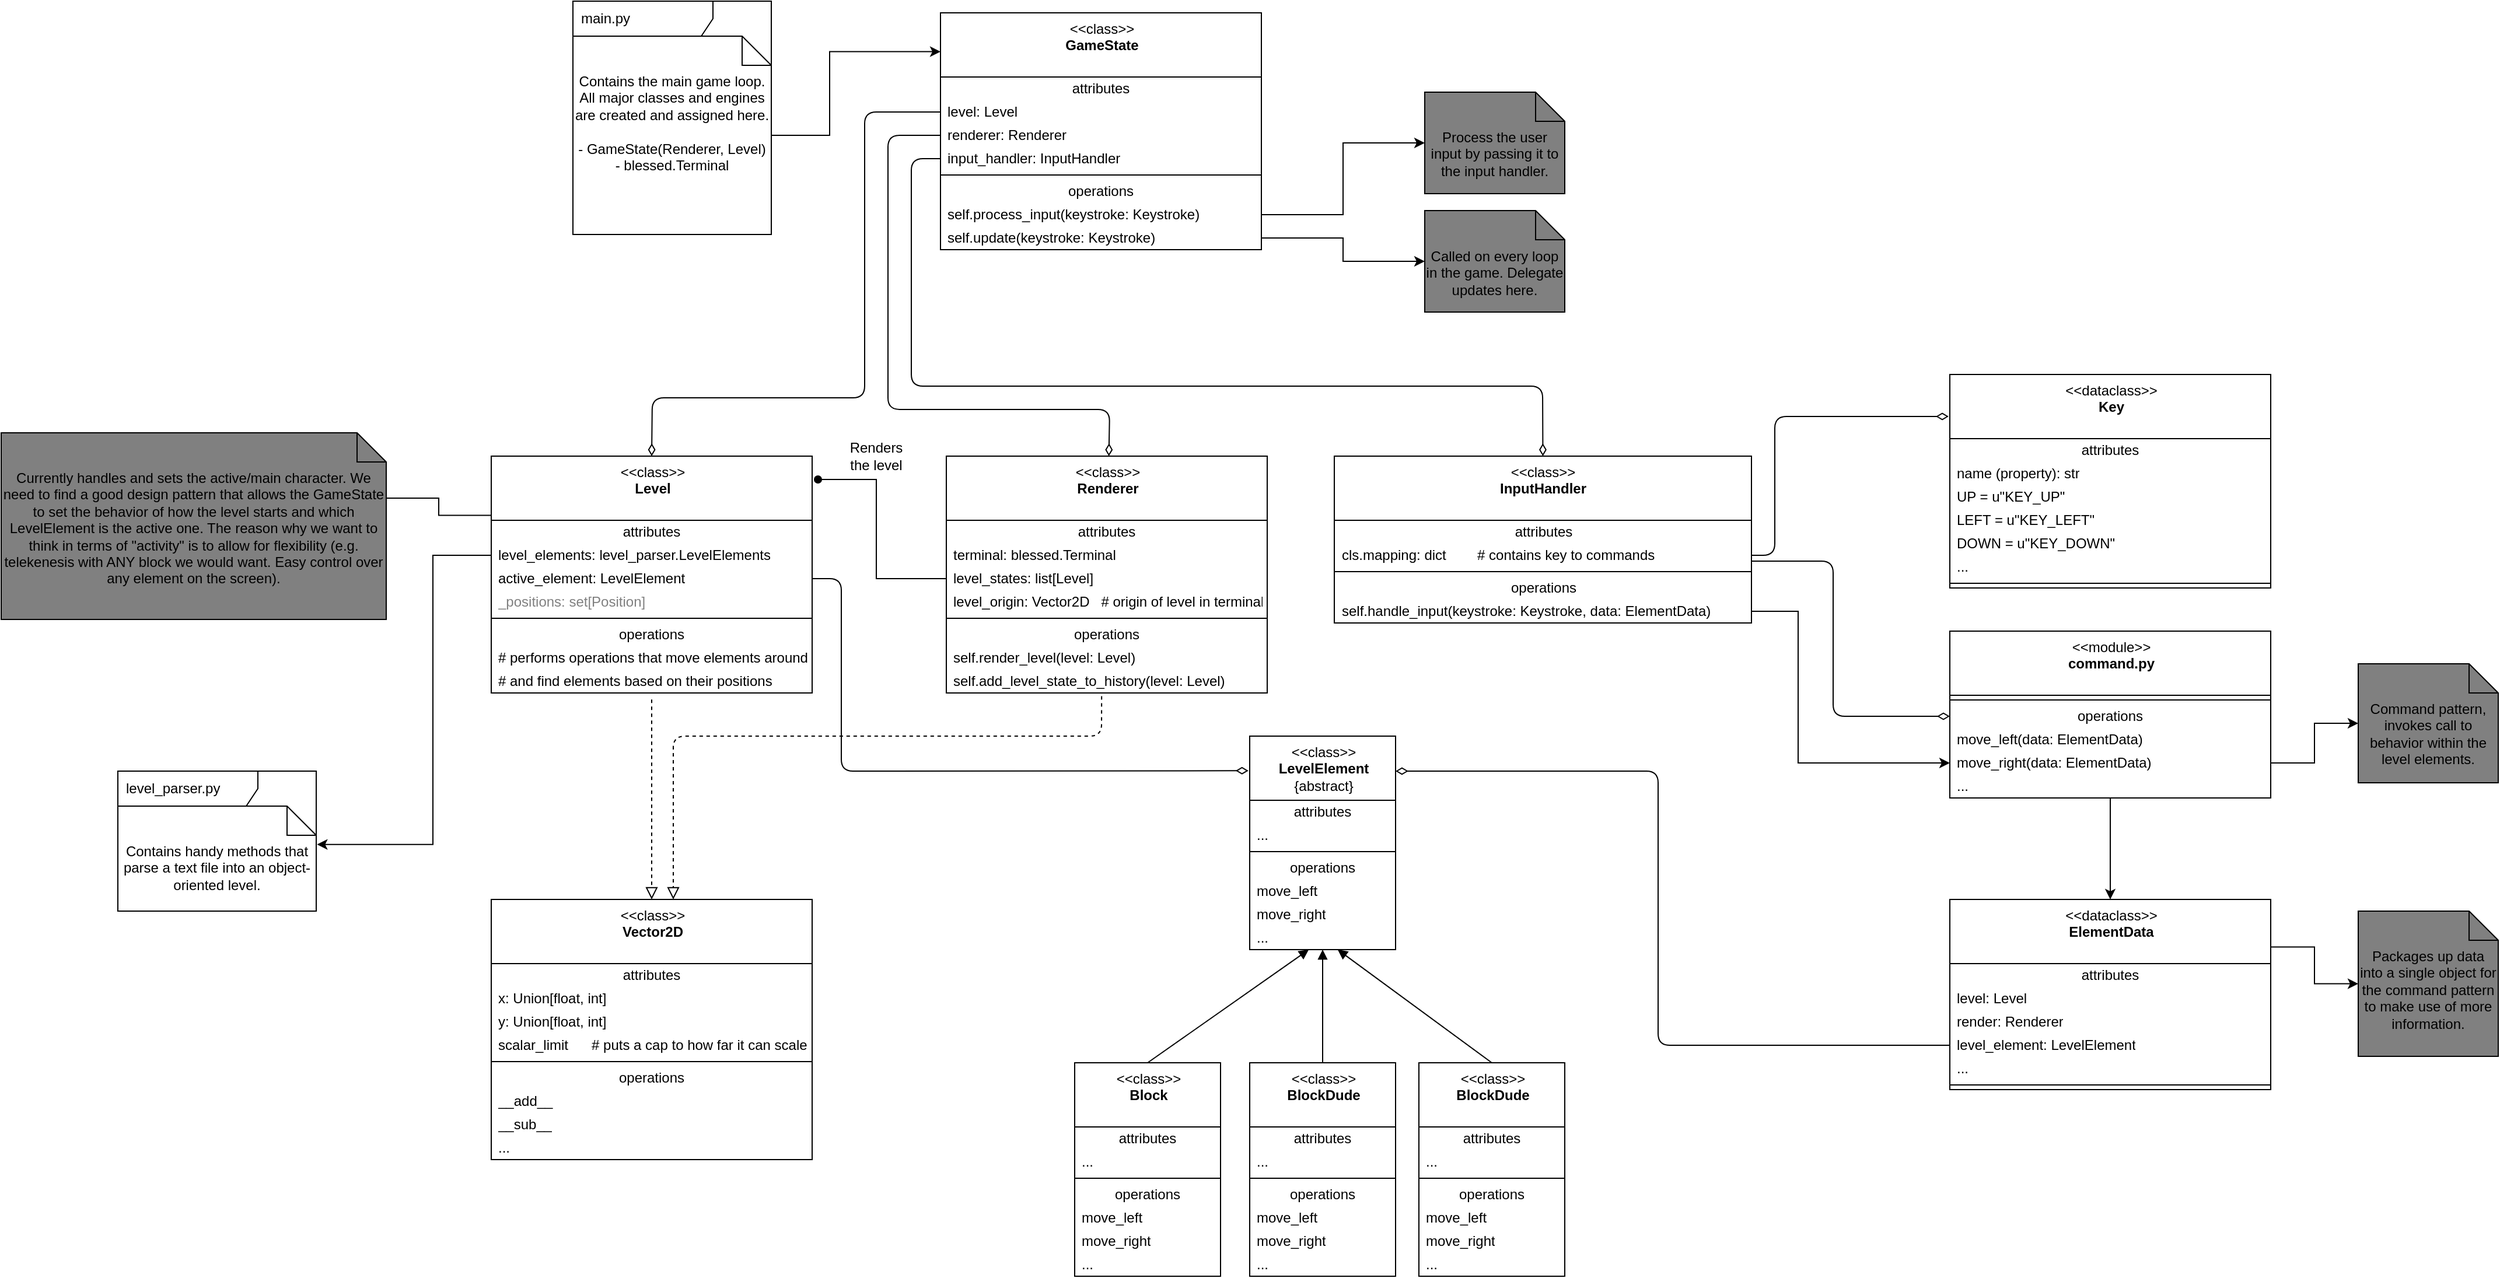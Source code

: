 <mxfile>
    <diagram id="HfwcXyOT2jd3vhD12_YS" name="Page-1">
        <mxGraphModel dx="1769" dy="359" grid="1" gridSize="10" guides="1" tooltips="1" connect="1" arrows="1" fold="1" page="1" pageScale="1" pageWidth="850" pageHeight="1100" math="0" shadow="0">
            <root>
                <mxCell id="0"/>
                <mxCell id="1" parent="0"/>
                <mxCell id="11" value="main.py" style="shape=umlFrame;whiteSpace=wrap;html=1;width=120;height=30;boundedLbl=1;verticalAlign=middle;align=left;spacingLeft=5;" vertex="1" parent="1">
                    <mxGeometry x="40" width="170" height="200" as="geometry"/>
                </mxCell>
                <mxCell id="23" style="edgeStyle=orthogonalEdgeStyle;rounded=0;orthogonalLoop=1;jettySize=auto;html=1;entryX=0;entryY=0.164;entryDx=0;entryDy=0;entryPerimeter=0;" edge="1" parent="1" source="12" target="15">
                    <mxGeometry relative="1" as="geometry">
                        <mxPoint x="350" y="40" as="targetPoint"/>
                        <Array as="points">
                            <mxPoint x="260" y="115"/>
                            <mxPoint x="260" y="43"/>
                        </Array>
                    </mxGeometry>
                </mxCell>
                <mxCell id="12" value="Contains the main game loop.&lt;br&gt;All major classes and engines&lt;br&gt;are created and assigned here.&lt;br&gt;&lt;br&gt;- GameState(Renderer, Level)&lt;br&gt;- blessed.Terminal" style="shape=note2;boundedLbl=1;whiteSpace=wrap;html=1;size=25;verticalAlign=top;align=center;" vertex="1" parent="1">
                    <mxGeometry x="40" y="30" width="170" height="170" as="geometry"/>
                </mxCell>
                <mxCell id="15" value="&amp;lt;&amp;lt;class&amp;gt;&amp;gt;&lt;br&gt;&lt;b&gt;GameState&lt;/b&gt;" style="swimlane;fontStyle=0;align=center;verticalAlign=top;childLayout=stackLayout;horizontal=1;startSize=55;horizontalStack=0;resizeParent=1;resizeParentMax=0;resizeLast=0;collapsible=0;marginBottom=0;html=1;" vertex="1" parent="1">
                    <mxGeometry x="355" y="10" width="275" height="203" as="geometry"/>
                </mxCell>
                <mxCell id="16" value="attributes" style="text;html=1;strokeColor=none;fillColor=none;align=center;verticalAlign=middle;spacingLeft=4;spacingRight=4;overflow=hidden;rotatable=0;points=[[0,0.5],[1,0.5]];portConstraint=eastwest;" vertex="1" parent="15">
                    <mxGeometry y="55" width="275" height="20" as="geometry"/>
                </mxCell>
                <mxCell id="17" value="level: Level" style="text;html=1;strokeColor=none;fillColor=none;align=left;verticalAlign=middle;spacingLeft=4;spacingRight=4;overflow=hidden;rotatable=0;points=[[0,0.5],[1,0.5]];portConstraint=eastwest;" vertex="1" parent="15">
                    <mxGeometry y="75" width="275" height="20" as="geometry"/>
                </mxCell>
                <mxCell id="24" value="renderer: Renderer" style="text;html=1;strokeColor=none;fillColor=none;align=left;verticalAlign=middle;spacingLeft=4;spacingRight=4;overflow=hidden;rotatable=0;points=[[0,0.5],[1,0.5]];portConstraint=eastwest;" vertex="1" parent="15">
                    <mxGeometry y="95" width="275" height="20" as="geometry"/>
                </mxCell>
                <mxCell id="25" value="input_handler: InputHandler" style="text;html=1;strokeColor=none;fillColor=none;align=left;verticalAlign=middle;spacingLeft=4;spacingRight=4;overflow=hidden;rotatable=0;points=[[0,0.5],[1,0.5]];portConstraint=eastwest;" vertex="1" parent="15">
                    <mxGeometry y="115" width="275" height="20" as="geometry"/>
                </mxCell>
                <mxCell id="20" value="" style="line;strokeWidth=1;fillColor=none;align=left;verticalAlign=middle;spacingTop=-1;spacingLeft=3;spacingRight=3;rotatable=0;labelPosition=right;points=[];portConstraint=eastwest;" vertex="1" parent="15">
                    <mxGeometry y="135" width="275" height="8" as="geometry"/>
                </mxCell>
                <mxCell id="21" value="operations" style="text;html=1;strokeColor=none;fillColor=none;align=center;verticalAlign=middle;spacingLeft=4;spacingRight=4;overflow=hidden;rotatable=0;points=[[0,0.5],[1,0.5]];portConstraint=eastwest;" vertex="1" parent="15">
                    <mxGeometry y="143" width="275" height="20" as="geometry"/>
                </mxCell>
                <mxCell id="22" value="self.process_input(keystroke: Keystroke)" style="text;html=1;strokeColor=none;fillColor=none;align=left;verticalAlign=middle;spacingLeft=4;spacingRight=4;overflow=hidden;rotatable=0;points=[[0,0.5],[1,0.5]];portConstraint=eastwest;" vertex="1" parent="15">
                    <mxGeometry y="163" width="275" height="20" as="geometry"/>
                </mxCell>
                <mxCell id="26" value="self.update(keystroke: Keystroke)" style="text;html=1;strokeColor=none;fillColor=none;align=left;verticalAlign=middle;spacingLeft=4;spacingRight=4;overflow=hidden;rotatable=0;points=[[0,0.5],[1,0.5]];portConstraint=eastwest;" vertex="1" parent="15">
                    <mxGeometry y="183" width="275" height="20" as="geometry"/>
                </mxCell>
                <mxCell id="29" value="Called on every loop in the game. Delegate updates here." style="shape=note2;boundedLbl=1;whiteSpace=wrap;html=1;size=25;verticalAlign=top;align=center;fillColor=#808080;" vertex="1" parent="1">
                    <mxGeometry x="770" y="179.5" width="120" height="87" as="geometry"/>
                </mxCell>
                <mxCell id="30" style="edgeStyle=orthogonalEdgeStyle;rounded=0;orthogonalLoop=1;jettySize=auto;html=1;entryX=0;entryY=0.5;entryDx=0;entryDy=0;entryPerimeter=0;" edge="1" parent="1" source="26" target="29">
                    <mxGeometry relative="1" as="geometry"/>
                </mxCell>
                <mxCell id="31" value="Process the user input by passing it to the input handler." style="shape=note2;boundedLbl=1;whiteSpace=wrap;html=1;size=25;verticalAlign=top;align=center;fillColor=#808080;" vertex="1" parent="1">
                    <mxGeometry x="770" y="78" width="120" height="87" as="geometry"/>
                </mxCell>
                <mxCell id="32" style="edgeStyle=orthogonalEdgeStyle;rounded=0;orthogonalLoop=1;jettySize=auto;html=1;entryX=0;entryY=0.5;entryDx=0;entryDy=0;entryPerimeter=0;" edge="1" parent="1" source="22" target="31">
                    <mxGeometry relative="1" as="geometry"/>
                </mxCell>
                <mxCell id="50" style="edgeStyle=orthogonalEdgeStyle;rounded=0;orthogonalLoop=1;jettySize=auto;html=1;exitX=0;exitY=0.25;exitDx=0;exitDy=0;entryX=0;entryY=0;entryDx=120;entryDy=56;entryPerimeter=0;" edge="1" parent="1" source="33" target="46">
                    <mxGeometry relative="1" as="geometry"/>
                </mxCell>
                <mxCell id="33" value="&amp;lt;&amp;lt;class&amp;gt;&amp;gt;&lt;br&gt;&lt;b&gt;Level&lt;/b&gt;" style="swimlane;fontStyle=0;align=center;verticalAlign=top;childLayout=stackLayout;horizontal=1;startSize=55;horizontalStack=0;resizeParent=1;resizeParentMax=0;resizeLast=0;collapsible=0;marginBottom=0;html=1;" vertex="1" parent="1">
                    <mxGeometry x="-30" y="390" width="275" height="203" as="geometry"/>
                </mxCell>
                <mxCell id="34" value="attributes" style="text;html=1;strokeColor=none;fillColor=none;align=center;verticalAlign=middle;spacingLeft=4;spacingRight=4;overflow=hidden;rotatable=0;points=[[0,0.5],[1,0.5]];portConstraint=eastwest;" vertex="1" parent="33">
                    <mxGeometry y="55" width="275" height="20" as="geometry"/>
                </mxCell>
                <mxCell id="35" value="level_elements: level_parser.LevelElements" style="text;html=1;strokeColor=none;fillColor=none;align=left;verticalAlign=middle;spacingLeft=4;spacingRight=4;overflow=hidden;rotatable=0;points=[[0,0.5],[1,0.5]];portConstraint=eastwest;" vertex="1" parent="33">
                    <mxGeometry y="75" width="275" height="20" as="geometry"/>
                </mxCell>
                <mxCell id="36" value="active_element: LevelElement" style="text;html=1;strokeColor=none;fillColor=none;align=left;verticalAlign=middle;spacingLeft=4;spacingRight=4;overflow=hidden;rotatable=0;points=[[0,0.5],[1,0.5]];portConstraint=eastwest;" vertex="1" parent="33">
                    <mxGeometry y="95" width="275" height="20" as="geometry"/>
                </mxCell>
                <mxCell id="38" value="_positions: set[Position]" style="text;html=1;strokeColor=none;fillColor=none;align=left;verticalAlign=middle;spacingLeft=4;spacingRight=4;overflow=hidden;rotatable=0;points=[[0,0.5],[1,0.5]];portConstraint=eastwest;fontColor=#808080;" vertex="1" parent="33">
                    <mxGeometry y="115" width="275" height="20" as="geometry"/>
                </mxCell>
                <mxCell id="39" value="" style="line;strokeWidth=1;fillColor=none;align=left;verticalAlign=middle;spacingTop=-1;spacingLeft=3;spacingRight=3;rotatable=0;labelPosition=right;points=[];portConstraint=eastwest;" vertex="1" parent="33">
                    <mxGeometry y="135" width="275" height="8" as="geometry"/>
                </mxCell>
                <mxCell id="40" value="operations" style="text;html=1;strokeColor=none;fillColor=none;align=center;verticalAlign=middle;spacingLeft=4;spacingRight=4;overflow=hidden;rotatable=0;points=[[0,0.5],[1,0.5]];portConstraint=eastwest;" vertex="1" parent="33">
                    <mxGeometry y="143" width="275" height="20" as="geometry"/>
                </mxCell>
                <mxCell id="41" value="# performs operations that move elements around" style="text;html=1;strokeColor=none;fillColor=none;align=left;verticalAlign=middle;spacingLeft=4;spacingRight=4;overflow=hidden;rotatable=0;points=[[0,0.5],[1,0.5]];portConstraint=eastwest;" vertex="1" parent="33">
                    <mxGeometry y="163" width="275" height="20" as="geometry"/>
                </mxCell>
                <mxCell id="42" value="# and find elements based on their positions" style="text;html=1;strokeColor=none;fillColor=none;align=left;verticalAlign=middle;spacingLeft=4;spacingRight=4;overflow=hidden;rotatable=0;points=[[0,0.5],[1,0.5]];portConstraint=eastwest;" vertex="1" parent="33">
                    <mxGeometry y="183" width="275" height="20" as="geometry"/>
                </mxCell>
                <mxCell id="43" value="" style="endArrow=none;startArrow=diamondThin;endFill=0;startFill=0;html=1;verticalAlign=bottom;labelBackgroundColor=none;strokeWidth=1;startSize=8;endSize=8;entryX=0;entryY=0.5;entryDx=0;entryDy=0;exitX=0.5;exitY=0;exitDx=0;exitDy=0;" edge="1" parent="1" source="33" target="17">
                    <mxGeometry width="160" relative="1" as="geometry">
                        <mxPoint x="160" y="330" as="sourcePoint"/>
                        <mxPoint x="320" y="330" as="targetPoint"/>
                        <Array as="points">
                            <mxPoint x="108" y="340"/>
                            <mxPoint x="290" y="340"/>
                            <mxPoint x="290" y="95"/>
                        </Array>
                    </mxGeometry>
                </mxCell>
                <mxCell id="46" value="Currently handles and sets the active/main character. We need to find a good design pattern that allows the GameState to set the behavior of how the level starts and which LevelElement is the active one. The reason why we want to think in terms of &quot;activity&quot; is to allow for flexibility (e.g. telekenesis with ANY block we would want. Easy control over any element on the screen)." style="shape=note2;boundedLbl=1;whiteSpace=wrap;html=1;size=25;verticalAlign=top;align=center;fillColor=#808080;" vertex="1" parent="1">
                    <mxGeometry x="-450" y="370" width="330" height="160" as="geometry"/>
                </mxCell>
                <mxCell id="51" value="&amp;lt;&amp;lt;class&amp;gt;&amp;gt;&lt;br&gt;&lt;b&gt;Renderer&lt;/b&gt;" style="swimlane;fontStyle=0;align=center;verticalAlign=top;childLayout=stackLayout;horizontal=1;startSize=55;horizontalStack=0;resizeParent=1;resizeParentMax=0;resizeLast=0;collapsible=0;marginBottom=0;html=1;" vertex="1" parent="1">
                    <mxGeometry x="360" y="390" width="275" height="203" as="geometry"/>
                </mxCell>
                <mxCell id="52" value="attributes" style="text;html=1;strokeColor=none;fillColor=none;align=center;verticalAlign=middle;spacingLeft=4;spacingRight=4;overflow=hidden;rotatable=0;points=[[0,0.5],[1,0.5]];portConstraint=eastwest;" vertex="1" parent="51">
                    <mxGeometry y="55" width="275" height="20" as="geometry"/>
                </mxCell>
                <mxCell id="53" value="terminal: blessed.Terminal" style="text;html=1;strokeColor=none;fillColor=none;align=left;verticalAlign=middle;spacingLeft=4;spacingRight=4;overflow=hidden;rotatable=0;points=[[0,0.5],[1,0.5]];portConstraint=eastwest;" vertex="1" parent="51">
                    <mxGeometry y="75" width="275" height="20" as="geometry"/>
                </mxCell>
                <mxCell id="54" value="level_states: list[Level]" style="text;html=1;strokeColor=none;fillColor=none;align=left;verticalAlign=middle;spacingLeft=4;spacingRight=4;overflow=hidden;rotatable=0;points=[[0,0.5],[1,0.5]];portConstraint=eastwest;" vertex="1" parent="51">
                    <mxGeometry y="95" width="275" height="20" as="geometry"/>
                </mxCell>
                <mxCell id="62" value="level_origin: Vector2D&amp;nbsp; &amp;nbsp;# origin of level in terminal" style="text;html=1;strokeColor=none;fillColor=none;align=left;verticalAlign=middle;spacingLeft=4;spacingRight=4;overflow=hidden;rotatable=0;points=[[0,0.5],[1,0.5]];portConstraint=eastwest;" vertex="1" parent="51">
                    <mxGeometry y="115" width="275" height="20" as="geometry"/>
                </mxCell>
                <mxCell id="56" value="" style="line;strokeWidth=1;fillColor=none;align=left;verticalAlign=middle;spacingTop=-1;spacingLeft=3;spacingRight=3;rotatable=0;labelPosition=right;points=[];portConstraint=eastwest;" vertex="1" parent="51">
                    <mxGeometry y="135" width="275" height="8" as="geometry"/>
                </mxCell>
                <mxCell id="57" value="operations" style="text;html=1;strokeColor=none;fillColor=none;align=center;verticalAlign=middle;spacingLeft=4;spacingRight=4;overflow=hidden;rotatable=0;points=[[0,0.5],[1,0.5]];portConstraint=eastwest;" vertex="1" parent="51">
                    <mxGeometry y="143" width="275" height="20" as="geometry"/>
                </mxCell>
                <mxCell id="58" value="self.render_level(level: Level)" style="text;html=1;strokeColor=none;fillColor=none;align=left;verticalAlign=middle;spacingLeft=4;spacingRight=4;overflow=hidden;rotatable=0;points=[[0,0.5],[1,0.5]];portConstraint=eastwest;" vertex="1" parent="51">
                    <mxGeometry y="163" width="275" height="20" as="geometry"/>
                </mxCell>
                <mxCell id="59" value="self.add_level_state_to_history(level: Level)" style="text;html=1;strokeColor=none;fillColor=none;align=left;verticalAlign=middle;spacingLeft=4;spacingRight=4;overflow=hidden;rotatable=0;points=[[0,0.5],[1,0.5]];portConstraint=eastwest;" vertex="1" parent="51">
                    <mxGeometry y="183" width="275" height="20" as="geometry"/>
                </mxCell>
                <mxCell id="61" value="" style="endArrow=none;startArrow=diamondThin;endFill=0;startFill=0;html=1;verticalAlign=bottom;labelBackgroundColor=none;strokeWidth=1;startSize=8;endSize=8;entryX=0;entryY=0.5;entryDx=0;entryDy=0;" edge="1" parent="1" source="51" target="24">
                    <mxGeometry width="160" relative="1" as="geometry">
                        <mxPoint x="117.5" y="400" as="sourcePoint"/>
                        <mxPoint x="365" y="105" as="targetPoint"/>
                        <Array as="points">
                            <mxPoint x="500" y="350"/>
                            <mxPoint x="310" y="350"/>
                            <mxPoint x="310" y="115"/>
                        </Array>
                    </mxGeometry>
                </mxCell>
                <mxCell id="63" value="&amp;lt;&amp;lt;class&amp;gt;&amp;gt;&lt;br&gt;&lt;b&gt;InputHandler&lt;/b&gt;" style="swimlane;fontStyle=0;align=center;verticalAlign=top;childLayout=stackLayout;horizontal=1;startSize=55;horizontalStack=0;resizeParent=1;resizeParentMax=0;resizeLast=0;collapsible=0;marginBottom=0;html=1;" vertex="1" parent="1">
                    <mxGeometry x="692.5" y="390" width="357.5" height="143" as="geometry"/>
                </mxCell>
                <mxCell id="64" value="attributes" style="text;html=1;strokeColor=none;fillColor=none;align=center;verticalAlign=middle;spacingLeft=4;spacingRight=4;overflow=hidden;rotatable=0;points=[[0,0.5],[1,0.5]];portConstraint=eastwest;" vertex="1" parent="63">
                    <mxGeometry y="55" width="357.5" height="20" as="geometry"/>
                </mxCell>
                <mxCell id="65" value="cls.mapping: dict&amp;nbsp; &amp;nbsp; &amp;nbsp; &amp;nbsp; # contains key to commands" style="text;html=1;strokeColor=none;fillColor=none;align=left;verticalAlign=middle;spacingLeft=4;spacingRight=4;overflow=hidden;rotatable=0;points=[[0,0.5],[1,0.5]];portConstraint=eastwest;" vertex="1" parent="63">
                    <mxGeometry y="75" width="357.5" height="20" as="geometry"/>
                </mxCell>
                <mxCell id="68" value="" style="line;strokeWidth=1;fillColor=none;align=left;verticalAlign=middle;spacingTop=-1;spacingLeft=3;spacingRight=3;rotatable=0;labelPosition=right;points=[];portConstraint=eastwest;" vertex="1" parent="63">
                    <mxGeometry y="95" width="357.5" height="8" as="geometry"/>
                </mxCell>
                <mxCell id="69" value="operations" style="text;html=1;strokeColor=none;fillColor=none;align=center;verticalAlign=middle;spacingLeft=4;spacingRight=4;overflow=hidden;rotatable=0;points=[[0,0.5],[1,0.5]];portConstraint=eastwest;" vertex="1" parent="63">
                    <mxGeometry y="103" width="357.5" height="20" as="geometry"/>
                </mxCell>
                <mxCell id="70" value="self.handle_input(keystroke: Keystroke,&amp;nbsp;data: ElementData)" style="text;html=1;strokeColor=none;fillColor=none;align=left;verticalAlign=middle;spacingLeft=4;spacingRight=4;overflow=hidden;rotatable=0;points=[[0,0.5],[1,0.5]];portConstraint=eastwest;" vertex="1" parent="63">
                    <mxGeometry y="123" width="357.5" height="20" as="geometry"/>
                </mxCell>
                <mxCell id="72" value="" style="endArrow=none;startArrow=diamondThin;endFill=0;startFill=0;html=1;verticalAlign=bottom;labelBackgroundColor=none;strokeWidth=1;startSize=8;endSize=8;entryX=0;entryY=0.5;entryDx=0;entryDy=0;exitX=0.5;exitY=0;exitDx=0;exitDy=0;" edge="1" parent="1" source="63" target="25">
                    <mxGeometry width="160" relative="1" as="geometry">
                        <mxPoint x="509.293" y="400" as="sourcePoint"/>
                        <mxPoint x="365" y="125" as="targetPoint"/>
                        <Array as="points">
                            <mxPoint x="871" y="330"/>
                            <mxPoint x="330" y="330"/>
                            <mxPoint x="330" y="135"/>
                        </Array>
                    </mxGeometry>
                </mxCell>
                <mxCell id="74" value="&amp;lt;&amp;lt;dataclass&amp;gt;&amp;gt;&lt;br&gt;&lt;b&gt;Key&lt;/b&gt;" style="swimlane;fontStyle=0;align=center;verticalAlign=top;childLayout=stackLayout;horizontal=1;startSize=55;horizontalStack=0;resizeParent=1;resizeParentMax=0;resizeLast=0;collapsible=0;marginBottom=0;html=1;" vertex="1" parent="1">
                    <mxGeometry x="1220" y="320" width="275" height="183" as="geometry"/>
                </mxCell>
                <mxCell id="75" value="attributes" style="text;html=1;strokeColor=none;fillColor=none;align=center;verticalAlign=middle;spacingLeft=4;spacingRight=4;overflow=hidden;rotatable=0;points=[[0,0.5],[1,0.5]];portConstraint=eastwest;" vertex="1" parent="74">
                    <mxGeometry y="55" width="275" height="20" as="geometry"/>
                </mxCell>
                <mxCell id="186" value="name (property): str" style="text;html=1;strokeColor=none;fillColor=none;align=left;verticalAlign=middle;spacingLeft=4;spacingRight=4;overflow=hidden;rotatable=0;points=[[0,0.5],[1,0.5]];portConstraint=eastwest;" vertex="1" parent="74">
                    <mxGeometry y="75" width="275" height="20" as="geometry"/>
                </mxCell>
                <mxCell id="76" value="UP = u&quot;KEY_UP&quot;" style="text;html=1;strokeColor=none;fillColor=none;align=left;verticalAlign=middle;spacingLeft=4;spacingRight=4;overflow=hidden;rotatable=0;points=[[0,0.5],[1,0.5]];portConstraint=eastwest;" vertex="1" parent="74">
                    <mxGeometry y="95" width="275" height="20" as="geometry"/>
                </mxCell>
                <mxCell id="77" value="LEFT = u&quot;KEY_LEFT&quot;" style="text;html=1;strokeColor=none;fillColor=none;align=left;verticalAlign=middle;spacingLeft=4;spacingRight=4;overflow=hidden;rotatable=0;points=[[0,0.5],[1,0.5]];portConstraint=eastwest;" vertex="1" parent="74">
                    <mxGeometry y="115" width="275" height="20" as="geometry"/>
                </mxCell>
                <mxCell id="84" value="DOWN = u&quot;KEY_DOWN&quot;" style="text;html=1;strokeColor=none;fillColor=none;align=left;verticalAlign=middle;spacingLeft=4;spacingRight=4;overflow=hidden;rotatable=0;points=[[0,0.5],[1,0.5]];portConstraint=eastwest;" vertex="1" parent="74">
                    <mxGeometry y="135" width="275" height="20" as="geometry"/>
                </mxCell>
                <mxCell id="78" value="..." style="text;html=1;strokeColor=none;fillColor=none;align=left;verticalAlign=middle;spacingLeft=4;spacingRight=4;overflow=hidden;rotatable=0;points=[[0,0.5],[1,0.5]];portConstraint=eastwest;" vertex="1" parent="74">
                    <mxGeometry y="155" width="275" height="20" as="geometry"/>
                </mxCell>
                <mxCell id="79" value="" style="line;strokeWidth=1;fillColor=none;align=left;verticalAlign=middle;spacingTop=-1;spacingLeft=3;spacingRight=3;rotatable=0;labelPosition=right;points=[];portConstraint=eastwest;" vertex="1" parent="74">
                    <mxGeometry y="175" width="275" height="8" as="geometry"/>
                </mxCell>
                <mxCell id="83" value="" style="endArrow=none;startArrow=diamondThin;endFill=0;startFill=0;html=1;verticalAlign=bottom;labelBackgroundColor=none;strokeWidth=1;startSize=8;endSize=8;entryX=1;entryY=0.5;entryDx=0;entryDy=0;" edge="1" parent="1" target="65">
                    <mxGeometry width="160" relative="1" as="geometry">
                        <mxPoint x="1219" y="356" as="sourcePoint"/>
                        <mxPoint x="365" y="145" as="targetPoint"/>
                        <Array as="points">
                            <mxPoint x="1070" y="356"/>
                            <mxPoint x="1070" y="475"/>
                        </Array>
                    </mxGeometry>
                </mxCell>
                <mxCell id="177" style="edgeStyle=orthogonalEdgeStyle;rounded=0;orthogonalLoop=1;jettySize=auto;html=1;entryX=0.5;entryY=0;entryDx=0;entryDy=0;" edge="1" parent="1" source="85" target="100">
                    <mxGeometry relative="1" as="geometry"/>
                </mxCell>
                <mxCell id="85" value="&amp;lt;&amp;lt;module&amp;gt;&amp;gt;&lt;br&gt;&lt;b&gt;command.py&lt;/b&gt;" style="swimlane;fontStyle=0;align=center;verticalAlign=top;childLayout=stackLayout;horizontal=1;startSize=55;horizontalStack=0;resizeParent=1;resizeParentMax=0;resizeLast=0;collapsible=0;marginBottom=0;html=1;" vertex="1" parent="1">
                    <mxGeometry x="1220" y="540" width="275" height="143" as="geometry"/>
                </mxCell>
                <mxCell id="90" value="" style="line;strokeWidth=1;fillColor=none;align=left;verticalAlign=middle;spacingTop=-1;spacingLeft=3;spacingRight=3;rotatable=0;labelPosition=right;points=[];portConstraint=eastwest;" vertex="1" parent="85">
                    <mxGeometry y="55" width="275" height="8" as="geometry"/>
                </mxCell>
                <mxCell id="91" value="operations" style="text;html=1;strokeColor=none;fillColor=none;align=center;verticalAlign=middle;spacingLeft=4;spacingRight=4;overflow=hidden;rotatable=0;points=[[0,0.5],[1,0.5]];portConstraint=eastwest;" vertex="1" parent="85">
                    <mxGeometry y="63" width="275" height="20" as="geometry"/>
                </mxCell>
                <mxCell id="92" value="move_left(data: ElementData)" style="text;html=1;strokeColor=none;fillColor=none;align=left;verticalAlign=middle;spacingLeft=4;spacingRight=4;overflow=hidden;rotatable=0;points=[[0,0.5],[1,0.5]];portConstraint=eastwest;" vertex="1" parent="85">
                    <mxGeometry y="83" width="275" height="20" as="geometry"/>
                </mxCell>
                <mxCell id="93" value="move_right(data: ElementData)" style="text;html=1;strokeColor=none;fillColor=none;align=left;verticalAlign=middle;spacingLeft=4;spacingRight=4;overflow=hidden;rotatable=0;points=[[0,0.5],[1,0.5]];portConstraint=eastwest;" vertex="1" parent="85">
                    <mxGeometry y="103" width="275" height="20" as="geometry"/>
                </mxCell>
                <mxCell id="96" value="..." style="text;html=1;strokeColor=none;fillColor=none;align=left;verticalAlign=middle;spacingLeft=4;spacingRight=4;overflow=hidden;rotatable=0;points=[[0,0.5],[1,0.5]];portConstraint=eastwest;" vertex="1" parent="85">
                    <mxGeometry y="123" width="275" height="20" as="geometry"/>
                </mxCell>
                <mxCell id="95" value="" style="endArrow=none;startArrow=diamondThin;endFill=0;startFill=0;html=1;verticalAlign=bottom;labelBackgroundColor=none;strokeWidth=1;startSize=8;endSize=8;entryX=1;entryY=0.75;entryDx=0;entryDy=0;entryPerimeter=0;exitX=0;exitY=0.5;exitDx=0;exitDy=0;" edge="1" parent="1" source="91" target="65">
                    <mxGeometry width="160" relative="1" as="geometry">
                        <mxPoint x="1218" y="566" as="sourcePoint"/>
                        <mxPoint x="1060" y="485" as="targetPoint"/>
                        <Array as="points">
                            <mxPoint x="1120" y="613"/>
                            <mxPoint x="1120" y="480"/>
                        </Array>
                    </mxGeometry>
                </mxCell>
                <mxCell id="97" value="Command pattern, invokes call to behavior within the level elements." style="shape=note2;boundedLbl=1;whiteSpace=wrap;html=1;size=25;verticalAlign=top;align=center;fillColor=#808080;" vertex="1" parent="1">
                    <mxGeometry x="1570" y="568" width="120" height="102" as="geometry"/>
                </mxCell>
                <mxCell id="98" style="edgeStyle=orthogonalEdgeStyle;rounded=0;orthogonalLoop=1;jettySize=auto;html=1;entryX=0;entryY=0.5;entryDx=0;entryDy=0;entryPerimeter=0;" edge="1" parent="1" source="93" target="97">
                    <mxGeometry relative="1" as="geometry"/>
                </mxCell>
                <mxCell id="108" style="edgeStyle=orthogonalEdgeStyle;rounded=0;orthogonalLoop=1;jettySize=auto;html=1;exitX=1;exitY=0.25;exitDx=0;exitDy=0;entryX=0;entryY=0.5;entryDx=0;entryDy=0;entryPerimeter=0;" edge="1" parent="1" source="100" target="107">
                    <mxGeometry relative="1" as="geometry"/>
                </mxCell>
                <mxCell id="100" value="&amp;lt;&amp;lt;dataclass&amp;gt;&amp;gt;&lt;br&gt;&lt;b&gt;ElementData&lt;/b&gt;" style="swimlane;fontStyle=0;align=center;verticalAlign=top;childLayout=stackLayout;horizontal=1;startSize=55;horizontalStack=0;resizeParent=1;resizeParentMax=0;resizeLast=0;collapsible=0;marginBottom=0;html=1;" vertex="1" parent="1">
                    <mxGeometry x="1220" y="770" width="275" height="163" as="geometry"/>
                </mxCell>
                <mxCell id="101" value="attributes" style="text;html=1;strokeColor=none;fillColor=none;align=center;verticalAlign=middle;spacingLeft=4;spacingRight=4;overflow=hidden;rotatable=0;points=[[0,0.5],[1,0.5]];portConstraint=eastwest;" vertex="1" parent="100">
                    <mxGeometry y="55" width="275" height="20" as="geometry"/>
                </mxCell>
                <mxCell id="102" value="level: Level" style="text;html=1;strokeColor=none;fillColor=none;align=left;verticalAlign=middle;spacingLeft=4;spacingRight=4;overflow=hidden;rotatable=0;points=[[0,0.5],[1,0.5]];portConstraint=eastwest;" vertex="1" parent="100">
                    <mxGeometry y="75" width="275" height="20" as="geometry"/>
                </mxCell>
                <mxCell id="103" value="render: Renderer" style="text;html=1;strokeColor=none;fillColor=none;align=left;verticalAlign=middle;spacingLeft=4;spacingRight=4;overflow=hidden;rotatable=0;points=[[0,0.5],[1,0.5]];portConstraint=eastwest;" vertex="1" parent="100">
                    <mxGeometry y="95" width="275" height="20" as="geometry"/>
                </mxCell>
                <mxCell id="104" value="level_element: LevelElement" style="text;html=1;strokeColor=none;fillColor=none;align=left;verticalAlign=middle;spacingLeft=4;spacingRight=4;overflow=hidden;rotatable=0;points=[[0,0.5],[1,0.5]];portConstraint=eastwest;" vertex="1" parent="100">
                    <mxGeometry y="115" width="275" height="20" as="geometry"/>
                </mxCell>
                <mxCell id="105" value="..." style="text;html=1;strokeColor=none;fillColor=none;align=left;verticalAlign=middle;spacingLeft=4;spacingRight=4;overflow=hidden;rotatable=0;points=[[0,0.5],[1,0.5]];portConstraint=eastwest;" vertex="1" parent="100">
                    <mxGeometry y="135" width="275" height="20" as="geometry"/>
                </mxCell>
                <mxCell id="106" value="" style="line;strokeWidth=1;fillColor=none;align=left;verticalAlign=middle;spacingTop=-1;spacingLeft=3;spacingRight=3;rotatable=0;labelPosition=right;points=[];portConstraint=eastwest;" vertex="1" parent="100">
                    <mxGeometry y="155" width="275" height="8" as="geometry"/>
                </mxCell>
                <mxCell id="107" value="Packages up data into a single object for the command pattern to make use of more information." style="shape=note2;boundedLbl=1;whiteSpace=wrap;html=1;size=25;verticalAlign=top;align=center;fillColor=#808080;" vertex="1" parent="1">
                    <mxGeometry x="1570" y="780" width="120" height="124.5" as="geometry"/>
                </mxCell>
                <mxCell id="111" value="&amp;lt;&amp;lt;class&amp;gt;&amp;gt;&lt;br&gt;&lt;b&gt;Vector2D&lt;/b&gt;" style="swimlane;fontStyle=0;align=center;verticalAlign=top;childLayout=stackLayout;horizontal=1;startSize=55;horizontalStack=0;resizeParent=1;resizeParentMax=0;resizeLast=0;collapsible=0;marginBottom=0;html=1;" vertex="1" parent="1">
                    <mxGeometry x="-30" y="770" width="275" height="223" as="geometry"/>
                </mxCell>
                <mxCell id="112" value="attributes" style="text;html=1;strokeColor=none;fillColor=none;align=center;verticalAlign=middle;spacingLeft=4;spacingRight=4;overflow=hidden;rotatable=0;points=[[0,0.5],[1,0.5]];portConstraint=eastwest;" vertex="1" parent="111">
                    <mxGeometry y="55" width="275" height="20" as="geometry"/>
                </mxCell>
                <mxCell id="113" value="x: Union[float, int]" style="text;html=1;strokeColor=none;fillColor=none;align=left;verticalAlign=middle;spacingLeft=4;spacingRight=4;overflow=hidden;rotatable=0;points=[[0,0.5],[1,0.5]];portConstraint=eastwest;" vertex="1" parent="111">
                    <mxGeometry y="75" width="275" height="20" as="geometry"/>
                </mxCell>
                <mxCell id="114" value="y: Union[float, int]" style="text;html=1;strokeColor=none;fillColor=none;align=left;verticalAlign=middle;spacingLeft=4;spacingRight=4;overflow=hidden;rotatable=0;points=[[0,0.5],[1,0.5]];portConstraint=eastwest;" vertex="1" parent="111">
                    <mxGeometry y="95" width="275" height="20" as="geometry"/>
                </mxCell>
                <mxCell id="115" value="scalar_limit&amp;nbsp; &amp;nbsp; &amp;nbsp; # puts a cap to how far it can scale" style="text;html=1;strokeColor=none;fillColor=none;align=left;verticalAlign=middle;spacingLeft=4;spacingRight=4;overflow=hidden;rotatable=0;points=[[0,0.5],[1,0.5]];portConstraint=eastwest;" vertex="1" parent="111">
                    <mxGeometry y="115" width="275" height="20" as="geometry"/>
                </mxCell>
                <mxCell id="116" value="" style="line;strokeWidth=1;fillColor=none;align=left;verticalAlign=middle;spacingTop=-1;spacingLeft=3;spacingRight=3;rotatable=0;labelPosition=right;points=[];portConstraint=eastwest;" vertex="1" parent="111">
                    <mxGeometry y="135" width="275" height="8" as="geometry"/>
                </mxCell>
                <mxCell id="117" value="operations" style="text;html=1;strokeColor=none;fillColor=none;align=center;verticalAlign=middle;spacingLeft=4;spacingRight=4;overflow=hidden;rotatable=0;points=[[0,0.5],[1,0.5]];portConstraint=eastwest;" vertex="1" parent="111">
                    <mxGeometry y="143" width="275" height="20" as="geometry"/>
                </mxCell>
                <mxCell id="118" value="__add__" style="text;html=1;strokeColor=none;fillColor=none;align=left;verticalAlign=middle;spacingLeft=4;spacingRight=4;overflow=hidden;rotatable=0;points=[[0,0.5],[1,0.5]];portConstraint=eastwest;" vertex="1" parent="111">
                    <mxGeometry y="163" width="275" height="20" as="geometry"/>
                </mxCell>
                <mxCell id="119" value="__sub__" style="text;html=1;strokeColor=none;fillColor=none;align=left;verticalAlign=middle;spacingLeft=4;spacingRight=4;overflow=hidden;rotatable=0;points=[[0,0.5],[1,0.5]];portConstraint=eastwest;" vertex="1" parent="111">
                    <mxGeometry y="183" width="275" height="20" as="geometry"/>
                </mxCell>
                <mxCell id="125" value="..." style="text;html=1;strokeColor=none;fillColor=none;align=left;verticalAlign=middle;spacingLeft=4;spacingRight=4;overflow=hidden;rotatable=0;points=[[0,0.5],[1,0.5]];portConstraint=eastwest;" vertex="1" parent="111">
                    <mxGeometry y="203" width="275" height="20" as="geometry"/>
                </mxCell>
                <mxCell id="120" value="" style="endArrow=block;startArrow=none;endFill=0;startFill=0;endSize=8;html=1;verticalAlign=bottom;dashed=1;labelBackgroundColor=none;exitX=0.5;exitY=1.279;exitDx=0;exitDy=0;exitPerimeter=0;entryX=0.5;entryY=0;entryDx=0;entryDy=0;" edge="1" parent="1" source="42" target="111">
                    <mxGeometry width="160" relative="1" as="geometry">
                        <mxPoint x="70" y="630" as="sourcePoint"/>
                        <mxPoint x="230" y="630" as="targetPoint"/>
                    </mxGeometry>
                </mxCell>
                <mxCell id="121" value="" style="endArrow=block;startArrow=none;endFill=0;startFill=0;endSize=8;html=1;verticalAlign=bottom;dashed=1;labelBackgroundColor=none;exitX=0.484;exitY=1.136;exitDx=0;exitDy=0;exitPerimeter=0;" edge="1" parent="1" source="59">
                    <mxGeometry width="160" relative="1" as="geometry">
                        <mxPoint x="117.5" y="608.58" as="sourcePoint"/>
                        <mxPoint x="126" y="770" as="targetPoint"/>
                        <Array as="points">
                            <mxPoint x="493" y="630"/>
                            <mxPoint x="126" y="630"/>
                        </Array>
                    </mxGeometry>
                </mxCell>
                <mxCell id="123" value="" style="endArrow=none;html=1;rounded=0;align=center;verticalAlign=top;endFill=0;labelBackgroundColor=none;endSize=6;startArrow=oval;startFill=1;entryX=0;entryY=0.5;entryDx=0;entryDy=0;" edge="1" parent="1" target="54">
                    <mxGeometry relative="1" as="geometry">
                        <mxPoint x="250" y="410" as="sourcePoint"/>
                        <mxPoint x="440" y="590" as="targetPoint"/>
                        <Array as="points">
                            <mxPoint x="300" y="410"/>
                            <mxPoint x="300" y="495"/>
                        </Array>
                    </mxGeometry>
                </mxCell>
                <mxCell id="124" value="Renders the level" style="text;html=1;strokeColor=none;fillColor=none;align=center;verticalAlign=middle;whiteSpace=wrap;rounded=0;" vertex="1" parent="1">
                    <mxGeometry x="280" y="380" width="40" height="20" as="geometry"/>
                </mxCell>
                <mxCell id="127" value="&amp;lt;&amp;lt;class&amp;gt;&amp;gt;&lt;br&gt;&lt;b&gt;LevelElement&lt;br&gt;&lt;/b&gt;{abstract}&lt;b&gt;&lt;br&gt;&lt;/b&gt;" style="swimlane;fontStyle=0;align=center;verticalAlign=top;childLayout=stackLayout;horizontal=1;startSize=55;horizontalStack=0;resizeParent=1;resizeParentMax=0;resizeLast=0;collapsible=0;marginBottom=0;html=1;" vertex="1" parent="1">
                    <mxGeometry x="620" y="630" width="125" height="183" as="geometry"/>
                </mxCell>
                <mxCell id="128" value="attributes" style="text;html=1;strokeColor=none;fillColor=none;align=center;verticalAlign=middle;spacingLeft=4;spacingRight=4;overflow=hidden;rotatable=0;points=[[0,0.5],[1,0.5]];portConstraint=eastwest;" vertex="1" parent="127">
                    <mxGeometry y="55" width="125" height="20" as="geometry"/>
                </mxCell>
                <mxCell id="130" value="..." style="text;html=1;strokeColor=none;fillColor=none;align=left;verticalAlign=middle;spacingLeft=4;spacingRight=4;overflow=hidden;rotatable=0;points=[[0,0.5],[1,0.5]];portConstraint=eastwest;" vertex="1" parent="127">
                    <mxGeometry y="75" width="125" height="20" as="geometry"/>
                </mxCell>
                <mxCell id="132" value="" style="line;strokeWidth=1;fillColor=none;align=left;verticalAlign=middle;spacingTop=-1;spacingLeft=3;spacingRight=3;rotatable=0;labelPosition=right;points=[];portConstraint=eastwest;" vertex="1" parent="127">
                    <mxGeometry y="95" width="125" height="8" as="geometry"/>
                </mxCell>
                <mxCell id="133" value="operations" style="text;html=1;strokeColor=none;fillColor=none;align=center;verticalAlign=middle;spacingLeft=4;spacingRight=4;overflow=hidden;rotatable=0;points=[[0,0.5],[1,0.5]];portConstraint=eastwest;" vertex="1" parent="127">
                    <mxGeometry y="103" width="125" height="20" as="geometry"/>
                </mxCell>
                <mxCell id="134" value="move_left" style="text;html=1;strokeColor=none;fillColor=none;align=left;verticalAlign=middle;spacingLeft=4;spacingRight=4;overflow=hidden;rotatable=0;points=[[0,0.5],[1,0.5]];portConstraint=eastwest;" vertex="1" parent="127">
                    <mxGeometry y="123" width="125" height="20" as="geometry"/>
                </mxCell>
                <mxCell id="135" value="move_right" style="text;html=1;strokeColor=none;fillColor=none;align=left;verticalAlign=middle;spacingLeft=4;spacingRight=4;overflow=hidden;rotatable=0;points=[[0,0.5],[1,0.5]];portConstraint=eastwest;" vertex="1" parent="127">
                    <mxGeometry y="143" width="125" height="20" as="geometry"/>
                </mxCell>
                <mxCell id="136" value="..." style="text;html=1;strokeColor=none;fillColor=none;align=left;verticalAlign=middle;spacingLeft=4;spacingRight=4;overflow=hidden;rotatable=0;points=[[0,0.5],[1,0.5]];portConstraint=eastwest;" vertex="1" parent="127">
                    <mxGeometry y="163" width="125" height="20" as="geometry"/>
                </mxCell>
                <mxCell id="145" value="&amp;lt;&amp;lt;class&amp;gt;&amp;gt;&lt;br&gt;&lt;b&gt;Block&lt;/b&gt;&lt;b&gt;&lt;br&gt;&lt;/b&gt;" style="swimlane;fontStyle=0;align=center;verticalAlign=top;childLayout=stackLayout;horizontal=1;startSize=55;horizontalStack=0;resizeParent=1;resizeParentMax=0;resizeLast=0;collapsible=0;marginBottom=0;html=1;" vertex="1" parent="1">
                    <mxGeometry x="470" y="910" width="125" height="183" as="geometry"/>
                </mxCell>
                <mxCell id="146" value="attributes" style="text;html=1;strokeColor=none;fillColor=none;align=center;verticalAlign=middle;spacingLeft=4;spacingRight=4;overflow=hidden;rotatable=0;points=[[0,0.5],[1,0.5]];portConstraint=eastwest;" vertex="1" parent="145">
                    <mxGeometry y="55" width="125" height="20" as="geometry"/>
                </mxCell>
                <mxCell id="147" value="..." style="text;html=1;strokeColor=none;fillColor=none;align=left;verticalAlign=middle;spacingLeft=4;spacingRight=4;overflow=hidden;rotatable=0;points=[[0,0.5],[1,0.5]];portConstraint=eastwest;" vertex="1" parent="145">
                    <mxGeometry y="75" width="125" height="20" as="geometry"/>
                </mxCell>
                <mxCell id="148" value="" style="line;strokeWidth=1;fillColor=none;align=left;verticalAlign=middle;spacingTop=-1;spacingLeft=3;spacingRight=3;rotatable=0;labelPosition=right;points=[];portConstraint=eastwest;" vertex="1" parent="145">
                    <mxGeometry y="95" width="125" height="8" as="geometry"/>
                </mxCell>
                <mxCell id="149" value="operations" style="text;html=1;strokeColor=none;fillColor=none;align=center;verticalAlign=middle;spacingLeft=4;spacingRight=4;overflow=hidden;rotatable=0;points=[[0,0.5],[1,0.5]];portConstraint=eastwest;" vertex="1" parent="145">
                    <mxGeometry y="103" width="125" height="20" as="geometry"/>
                </mxCell>
                <mxCell id="150" value="move_left" style="text;html=1;strokeColor=none;fillColor=none;align=left;verticalAlign=middle;spacingLeft=4;spacingRight=4;overflow=hidden;rotatable=0;points=[[0,0.5],[1,0.5]];portConstraint=eastwest;" vertex="1" parent="145">
                    <mxGeometry y="123" width="125" height="20" as="geometry"/>
                </mxCell>
                <mxCell id="151" value="move_right" style="text;html=1;strokeColor=none;fillColor=none;align=left;verticalAlign=middle;spacingLeft=4;spacingRight=4;overflow=hidden;rotatable=0;points=[[0,0.5],[1,0.5]];portConstraint=eastwest;" vertex="1" parent="145">
                    <mxGeometry y="143" width="125" height="20" as="geometry"/>
                </mxCell>
                <mxCell id="152" value="..." style="text;html=1;strokeColor=none;fillColor=none;align=left;verticalAlign=middle;spacingLeft=4;spacingRight=4;overflow=hidden;rotatable=0;points=[[0,0.5],[1,0.5]];portConstraint=eastwest;" vertex="1" parent="145">
                    <mxGeometry y="163" width="125" height="20" as="geometry"/>
                </mxCell>
                <mxCell id="153" value="&amp;lt;&amp;lt;class&amp;gt;&amp;gt;&lt;br&gt;&lt;b&gt;BlockDude&lt;/b&gt;&lt;b&gt;&lt;br&gt;&lt;/b&gt;" style="swimlane;fontStyle=0;align=center;verticalAlign=top;childLayout=stackLayout;horizontal=1;startSize=55;horizontalStack=0;resizeParent=1;resizeParentMax=0;resizeLast=0;collapsible=0;marginBottom=0;html=1;" vertex="1" parent="1">
                    <mxGeometry x="620" y="910" width="125" height="183" as="geometry"/>
                </mxCell>
                <mxCell id="154" value="attributes" style="text;html=1;strokeColor=none;fillColor=none;align=center;verticalAlign=middle;spacingLeft=4;spacingRight=4;overflow=hidden;rotatable=0;points=[[0,0.5],[1,0.5]];portConstraint=eastwest;" vertex="1" parent="153">
                    <mxGeometry y="55" width="125" height="20" as="geometry"/>
                </mxCell>
                <mxCell id="155" value="..." style="text;html=1;strokeColor=none;fillColor=none;align=left;verticalAlign=middle;spacingLeft=4;spacingRight=4;overflow=hidden;rotatable=0;points=[[0,0.5],[1,0.5]];portConstraint=eastwest;" vertex="1" parent="153">
                    <mxGeometry y="75" width="125" height="20" as="geometry"/>
                </mxCell>
                <mxCell id="156" value="" style="line;strokeWidth=1;fillColor=none;align=left;verticalAlign=middle;spacingTop=-1;spacingLeft=3;spacingRight=3;rotatable=0;labelPosition=right;points=[];portConstraint=eastwest;" vertex="1" parent="153">
                    <mxGeometry y="95" width="125" height="8" as="geometry"/>
                </mxCell>
                <mxCell id="157" value="operations" style="text;html=1;strokeColor=none;fillColor=none;align=center;verticalAlign=middle;spacingLeft=4;spacingRight=4;overflow=hidden;rotatable=0;points=[[0,0.5],[1,0.5]];portConstraint=eastwest;" vertex="1" parent="153">
                    <mxGeometry y="103" width="125" height="20" as="geometry"/>
                </mxCell>
                <mxCell id="158" value="move_left" style="text;html=1;strokeColor=none;fillColor=none;align=left;verticalAlign=middle;spacingLeft=4;spacingRight=4;overflow=hidden;rotatable=0;points=[[0,0.5],[1,0.5]];portConstraint=eastwest;" vertex="1" parent="153">
                    <mxGeometry y="123" width="125" height="20" as="geometry"/>
                </mxCell>
                <mxCell id="159" value="move_right" style="text;html=1;strokeColor=none;fillColor=none;align=left;verticalAlign=middle;spacingLeft=4;spacingRight=4;overflow=hidden;rotatable=0;points=[[0,0.5],[1,0.5]];portConstraint=eastwest;" vertex="1" parent="153">
                    <mxGeometry y="143" width="125" height="20" as="geometry"/>
                </mxCell>
                <mxCell id="160" value="..." style="text;html=1;strokeColor=none;fillColor=none;align=left;verticalAlign=middle;spacingLeft=4;spacingRight=4;overflow=hidden;rotatable=0;points=[[0,0.5],[1,0.5]];portConstraint=eastwest;" vertex="1" parent="153">
                    <mxGeometry y="163" width="125" height="20" as="geometry"/>
                </mxCell>
                <mxCell id="161" value="&amp;lt;&amp;lt;class&amp;gt;&amp;gt;&lt;br&gt;&lt;b&gt;BlockDude&lt;/b&gt;&lt;b&gt;&lt;br&gt;&lt;/b&gt;" style="swimlane;fontStyle=0;align=center;verticalAlign=top;childLayout=stackLayout;horizontal=1;startSize=55;horizontalStack=0;resizeParent=1;resizeParentMax=0;resizeLast=0;collapsible=0;marginBottom=0;html=1;" vertex="1" parent="1">
                    <mxGeometry x="765" y="910" width="125" height="183" as="geometry"/>
                </mxCell>
                <mxCell id="162" value="attributes" style="text;html=1;strokeColor=none;fillColor=none;align=center;verticalAlign=middle;spacingLeft=4;spacingRight=4;overflow=hidden;rotatable=0;points=[[0,0.5],[1,0.5]];portConstraint=eastwest;" vertex="1" parent="161">
                    <mxGeometry y="55" width="125" height="20" as="geometry"/>
                </mxCell>
                <mxCell id="163" value="..." style="text;html=1;strokeColor=none;fillColor=none;align=left;verticalAlign=middle;spacingLeft=4;spacingRight=4;overflow=hidden;rotatable=0;points=[[0,0.5],[1,0.5]];portConstraint=eastwest;" vertex="1" parent="161">
                    <mxGeometry y="75" width="125" height="20" as="geometry"/>
                </mxCell>
                <mxCell id="164" value="" style="line;strokeWidth=1;fillColor=none;align=left;verticalAlign=middle;spacingTop=-1;spacingLeft=3;spacingRight=3;rotatable=0;labelPosition=right;points=[];portConstraint=eastwest;" vertex="1" parent="161">
                    <mxGeometry y="95" width="125" height="8" as="geometry"/>
                </mxCell>
                <mxCell id="165" value="operations" style="text;html=1;strokeColor=none;fillColor=none;align=center;verticalAlign=middle;spacingLeft=4;spacingRight=4;overflow=hidden;rotatable=0;points=[[0,0.5],[1,0.5]];portConstraint=eastwest;" vertex="1" parent="161">
                    <mxGeometry y="103" width="125" height="20" as="geometry"/>
                </mxCell>
                <mxCell id="166" value="move_left" style="text;html=1;strokeColor=none;fillColor=none;align=left;verticalAlign=middle;spacingLeft=4;spacingRight=4;overflow=hidden;rotatable=0;points=[[0,0.5],[1,0.5]];portConstraint=eastwest;" vertex="1" parent="161">
                    <mxGeometry y="123" width="125" height="20" as="geometry"/>
                </mxCell>
                <mxCell id="167" value="move_right" style="text;html=1;strokeColor=none;fillColor=none;align=left;verticalAlign=middle;spacingLeft=4;spacingRight=4;overflow=hidden;rotatable=0;points=[[0,0.5],[1,0.5]];portConstraint=eastwest;" vertex="1" parent="161">
                    <mxGeometry y="143" width="125" height="20" as="geometry"/>
                </mxCell>
                <mxCell id="168" value="..." style="text;html=1;strokeColor=none;fillColor=none;align=left;verticalAlign=middle;spacingLeft=4;spacingRight=4;overflow=hidden;rotatable=0;points=[[0,0.5],[1,0.5]];portConstraint=eastwest;" vertex="1" parent="161">
                    <mxGeometry y="163" width="125" height="20" as="geometry"/>
                </mxCell>
                <mxCell id="171" value="" style="html=1;verticalAlign=bottom;labelBackgroundColor=none;endArrow=block;endFill=1;entryX=0.5;entryY=1;entryDx=0;entryDy=0;exitX=0.5;exitY=0;exitDx=0;exitDy=0;" edge="1" parent="1" source="153" target="127">
                    <mxGeometry width="160" relative="1" as="geometry">
                        <mxPoint x="680" y="910" as="sourcePoint"/>
                        <mxPoint x="840" y="910" as="targetPoint"/>
                    </mxGeometry>
                </mxCell>
                <mxCell id="172" value="" style="html=1;verticalAlign=bottom;labelBackgroundColor=none;endArrow=block;endFill=1;entryX=0.405;entryY=1;entryDx=0;entryDy=0;exitX=0.5;exitY=0;exitDx=0;exitDy=0;entryPerimeter=0;" edge="1" parent="1" source="145" target="136">
                    <mxGeometry width="160" relative="1" as="geometry">
                        <mxPoint x="692.5" y="920" as="sourcePoint"/>
                        <mxPoint x="692.5" y="823.0" as="targetPoint"/>
                    </mxGeometry>
                </mxCell>
                <mxCell id="173" value="" style="html=1;verticalAlign=bottom;labelBackgroundColor=none;endArrow=block;endFill=1;entryX=0.603;entryY=1;entryDx=0;entryDy=0;exitX=0.5;exitY=0;exitDx=0;exitDy=0;entryPerimeter=0;" edge="1" parent="1" source="161" target="136">
                    <mxGeometry width="160" relative="1" as="geometry">
                        <mxPoint x="542.5" y="920" as="sourcePoint"/>
                        <mxPoint x="692.5" y="824.42" as="targetPoint"/>
                    </mxGeometry>
                </mxCell>
                <mxCell id="175" value="" style="endArrow=none;startArrow=diamondThin;endFill=0;startFill=0;html=1;verticalAlign=bottom;labelBackgroundColor=none;strokeWidth=1;startSize=8;endSize=8;entryX=1;entryY=0.5;entryDx=0;entryDy=0;exitX=-0.009;exitY=0.162;exitDx=0;exitDy=0;exitPerimeter=0;" edge="1" parent="1" source="127" target="36">
                    <mxGeometry width="160" relative="1" as="geometry">
                        <mxPoint x="300" y="680" as="sourcePoint"/>
                        <mxPoint x="460" y="680" as="targetPoint"/>
                        <Array as="points">
                            <mxPoint x="270" y="660"/>
                            <mxPoint x="270" y="495"/>
                        </Array>
                    </mxGeometry>
                </mxCell>
                <mxCell id="178" style="edgeStyle=orthogonalEdgeStyle;rounded=0;orthogonalLoop=1;jettySize=auto;html=1;entryX=0;entryY=0.5;entryDx=0;entryDy=0;" edge="1" parent="1" source="70" target="93">
                    <mxGeometry relative="1" as="geometry">
                        <Array as="points">
                            <mxPoint x="1090" y="523"/>
                            <mxPoint x="1090" y="653"/>
                        </Array>
                    </mxGeometry>
                </mxCell>
                <mxCell id="180" value="" style="endArrow=none;startArrow=diamondThin;endFill=0;startFill=0;html=1;verticalAlign=bottom;labelBackgroundColor=none;strokeWidth=1;startSize=8;endSize=8;entryX=0;entryY=0.5;entryDx=0;entryDy=0;" edge="1" parent="1" target="104">
                    <mxGeometry width="160" relative="1" as="geometry">
                        <mxPoint x="745" y="660" as="sourcePoint"/>
                        <mxPoint x="990" y="710" as="targetPoint"/>
                        <Array as="points">
                            <mxPoint x="970" y="660"/>
                            <mxPoint x="970" y="895"/>
                        </Array>
                    </mxGeometry>
                </mxCell>
                <mxCell id="181" value="level_parser.py" style="shape=umlFrame;whiteSpace=wrap;html=1;width=120;height=30;boundedLbl=1;verticalAlign=middle;align=left;spacingLeft=5;" vertex="1" parent="1">
                    <mxGeometry x="-350" y="660" width="170" height="120" as="geometry"/>
                </mxCell>
                <mxCell id="182" value="Contains handy methods that parse a text file into an object-oriented level.&lt;br&gt;" style="shape=note2;boundedLbl=1;whiteSpace=wrap;html=1;size=25;verticalAlign=top;align=center;" vertex="1" parent="1">
                    <mxGeometry x="-350" y="690" width="170" height="90" as="geometry"/>
                </mxCell>
                <mxCell id="183" style="edgeStyle=orthogonalEdgeStyle;rounded=0;orthogonalLoop=1;jettySize=auto;html=1;entryX=1.004;entryY=0.365;entryDx=0;entryDy=0;entryPerimeter=0;" edge="1" parent="1" source="35" target="182">
                    <mxGeometry relative="1" as="geometry">
                        <Array as="points">
                            <mxPoint x="-80" y="475"/>
                            <mxPoint x="-80" y="723"/>
                        </Array>
                    </mxGeometry>
                </mxCell>
            </root>
        </mxGraphModel>
    </diagram>
</mxfile>

